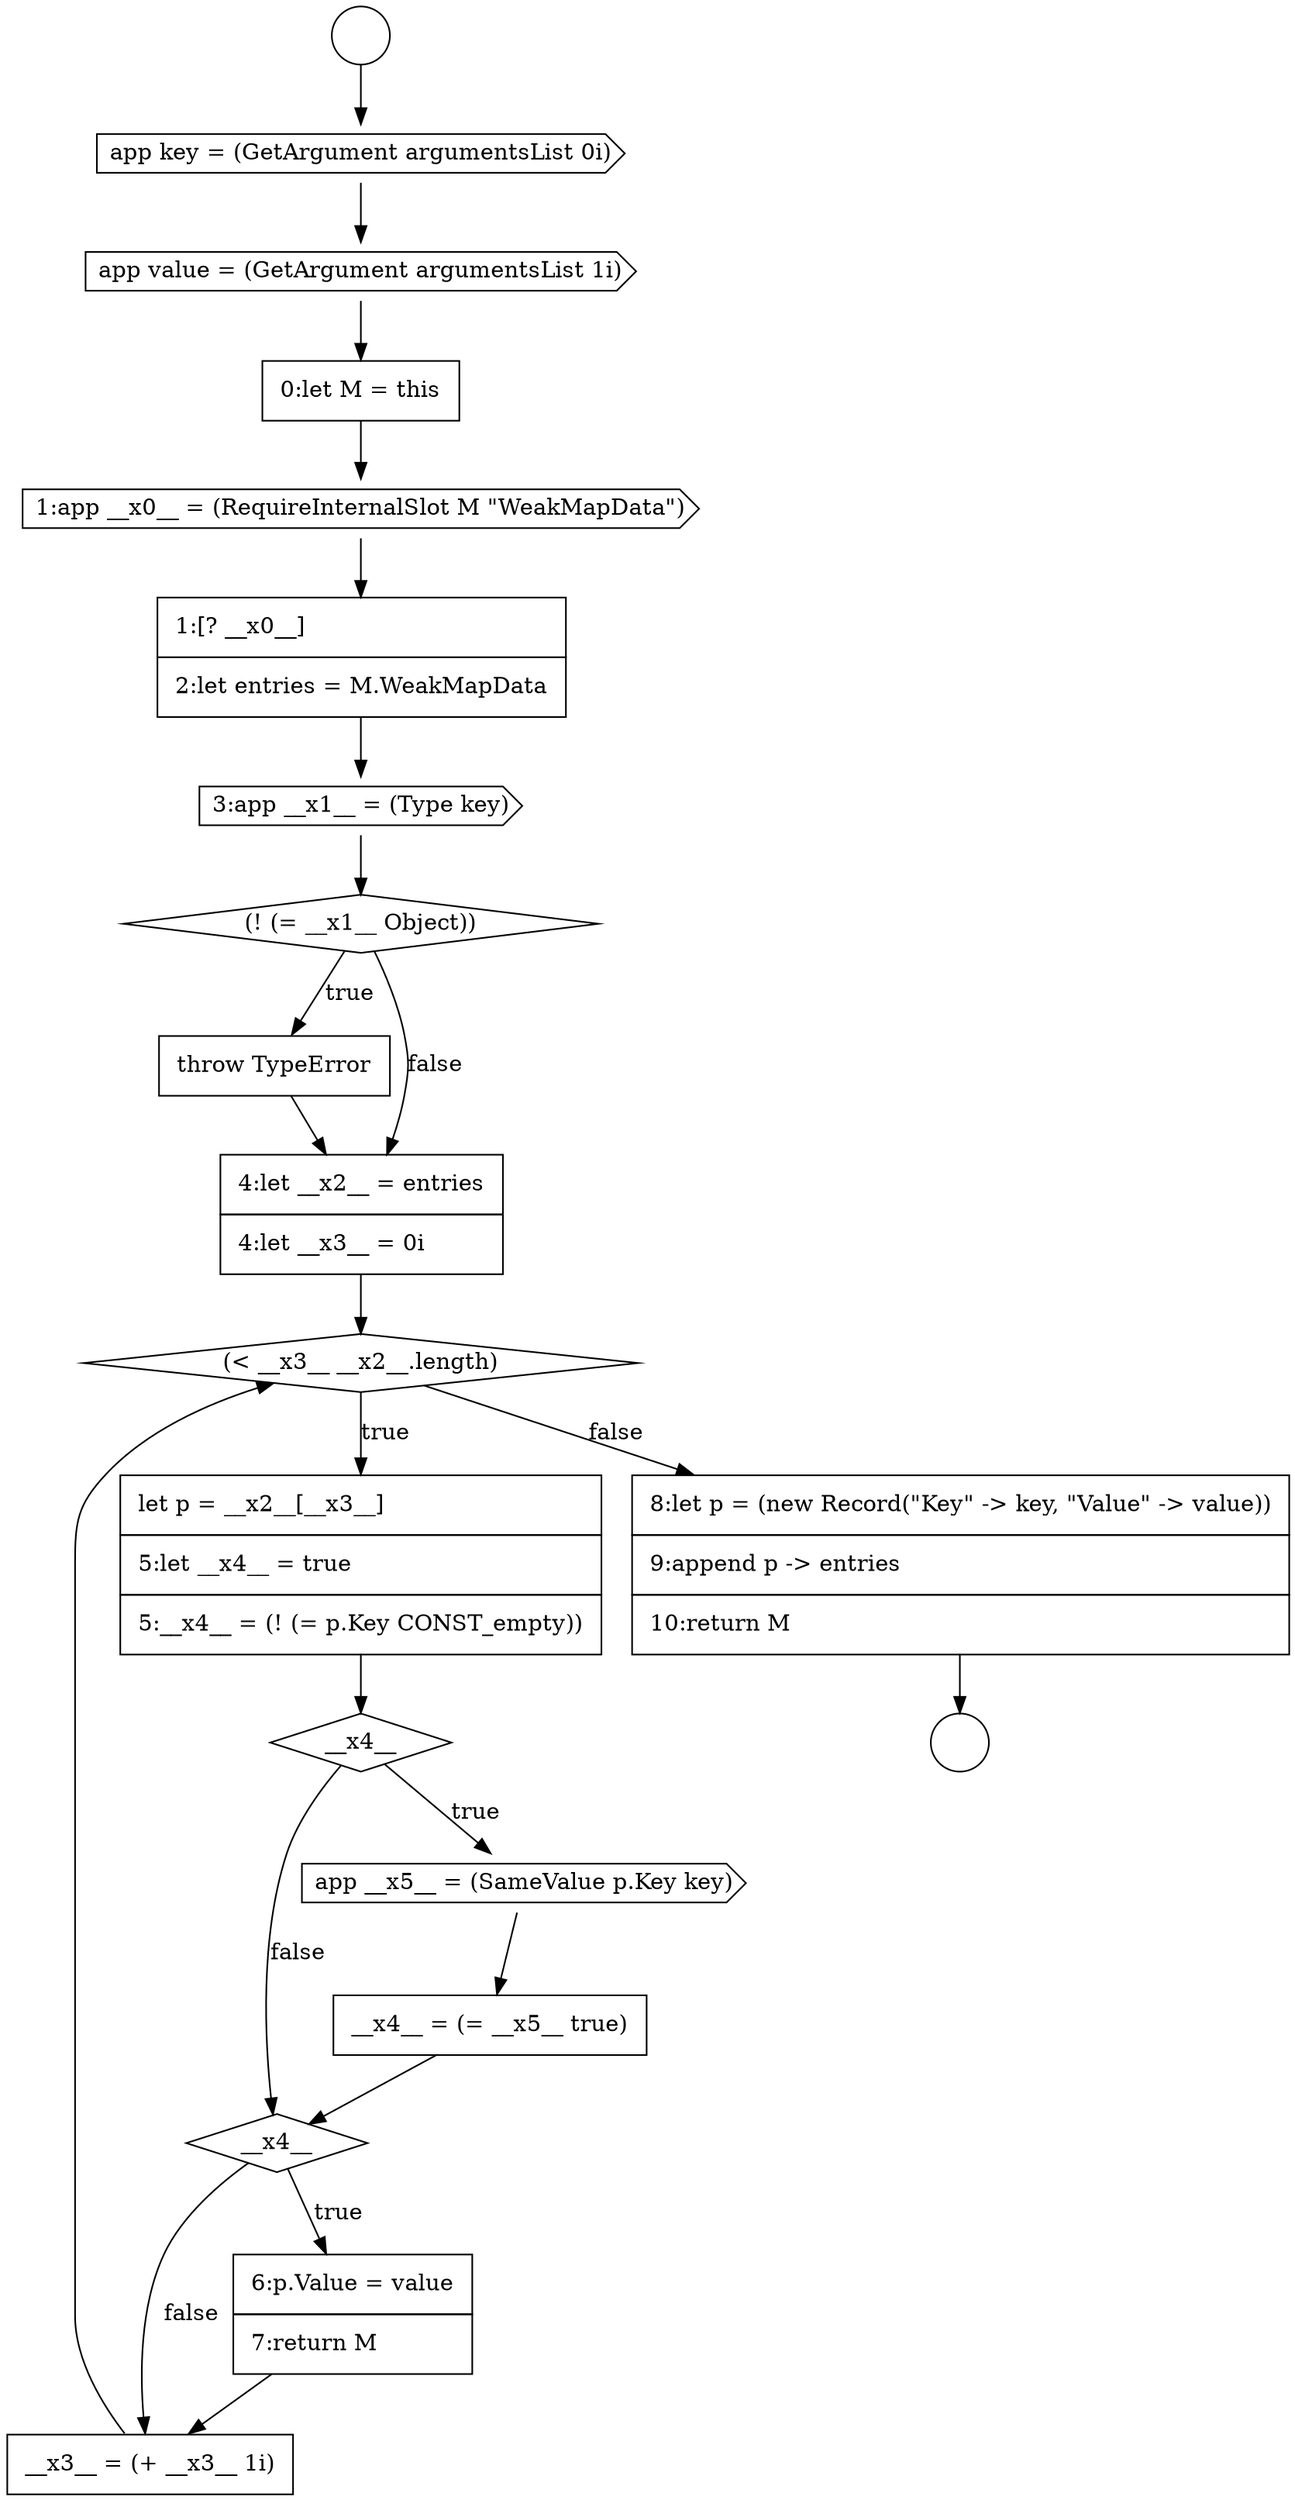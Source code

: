 digraph {
  node17358 [shape=circle label=" " color="black" fillcolor="white" style=filled]
  node17357 [shape=circle label=" " color="black" fillcolor="white" style=filled]
  node17360 [shape=cds, label=<<font color="black">app value = (GetArgument argumentsList 1i)</font>> color="black" fillcolor="white" style=filled]
  node17373 [shape=diamond, label=<<font color="black">__x4__</font>> color="black" fillcolor="white" style=filled]
  node17364 [shape=cds, label=<<font color="black">3:app __x1__ = (Type key)</font>> color="black" fillcolor="white" style=filled]
  node17359 [shape=cds, label=<<font color="black">app key = (GetArgument argumentsList 0i)</font>> color="black" fillcolor="white" style=filled]
  node17362 [shape=cds, label=<<font color="black">1:app __x0__ = (RequireInternalSlot M &quot;WeakMapData&quot;)</font>> color="black" fillcolor="white" style=filled]
  node17375 [shape=none, margin=0, label=<<font color="black">
    <table border="0" cellborder="1" cellspacing="0" cellpadding="10">
      <tr><td align="left">__x3__ = (+ __x3__ 1i)</td></tr>
    </table>
  </font>> color="black" fillcolor="white" style=filled]
  node17366 [shape=none, margin=0, label=<<font color="black">
    <table border="0" cellborder="1" cellspacing="0" cellpadding="10">
      <tr><td align="left">throw TypeError</td></tr>
    </table>
  </font>> color="black" fillcolor="white" style=filled]
  node17371 [shape=cds, label=<<font color="black">app __x5__ = (SameValue p.Key key)</font>> color="black" fillcolor="white" style=filled]
  node17374 [shape=none, margin=0, label=<<font color="black">
    <table border="0" cellborder="1" cellspacing="0" cellpadding="10">
      <tr><td align="left">6:p.Value = value</td></tr>
      <tr><td align="left">7:return M</td></tr>
    </table>
  </font>> color="black" fillcolor="white" style=filled]
  node17363 [shape=none, margin=0, label=<<font color="black">
    <table border="0" cellborder="1" cellspacing="0" cellpadding="10">
      <tr><td align="left">1:[? __x0__]</td></tr>
      <tr><td align="left">2:let entries = M.WeakMapData</td></tr>
    </table>
  </font>> color="black" fillcolor="white" style=filled]
  node17370 [shape=diamond, label=<<font color="black">__x4__</font>> color="black" fillcolor="white" style=filled]
  node17367 [shape=none, margin=0, label=<<font color="black">
    <table border="0" cellborder="1" cellspacing="0" cellpadding="10">
      <tr><td align="left">4:let __x2__ = entries</td></tr>
      <tr><td align="left">4:let __x3__ = 0i</td></tr>
    </table>
  </font>> color="black" fillcolor="white" style=filled]
  node17368 [shape=diamond, label=<<font color="black">(&lt; __x3__ __x2__.length)</font>> color="black" fillcolor="white" style=filled]
  node17369 [shape=none, margin=0, label=<<font color="black">
    <table border="0" cellborder="1" cellspacing="0" cellpadding="10">
      <tr><td align="left">let p = __x2__[__x3__]</td></tr>
      <tr><td align="left">5:let __x4__ = true</td></tr>
      <tr><td align="left">5:__x4__ = (! (= p.Key CONST_empty))</td></tr>
    </table>
  </font>> color="black" fillcolor="white" style=filled]
  node17376 [shape=none, margin=0, label=<<font color="black">
    <table border="0" cellborder="1" cellspacing="0" cellpadding="10">
      <tr><td align="left">8:let p = (new Record(&quot;Key&quot; -&gt; key, &quot;Value&quot; -&gt; value))</td></tr>
      <tr><td align="left">9:append p -&gt; entries</td></tr>
      <tr><td align="left">10:return M</td></tr>
    </table>
  </font>> color="black" fillcolor="white" style=filled]
  node17361 [shape=none, margin=0, label=<<font color="black">
    <table border="0" cellborder="1" cellspacing="0" cellpadding="10">
      <tr><td align="left">0:let M = this</td></tr>
    </table>
  </font>> color="black" fillcolor="white" style=filled]
  node17372 [shape=none, margin=0, label=<<font color="black">
    <table border="0" cellborder="1" cellspacing="0" cellpadding="10">
      <tr><td align="left">__x4__ = (= __x5__ true)</td></tr>
    </table>
  </font>> color="black" fillcolor="white" style=filled]
  node17365 [shape=diamond, label=<<font color="black">(! (= __x1__ Object))</font>> color="black" fillcolor="white" style=filled]
  node17361 -> node17362 [ color="black"]
  node17363 -> node17364 [ color="black"]
  node17375 -> node17368 [ color="black"]
  node17371 -> node17372 [ color="black"]
  node17369 -> node17370 [ color="black"]
  node17370 -> node17371 [label=<<font color="black">true</font>> color="black"]
  node17370 -> node17373 [label=<<font color="black">false</font>> color="black"]
  node17367 -> node17368 [ color="black"]
  node17368 -> node17369 [label=<<font color="black">true</font>> color="black"]
  node17368 -> node17376 [label=<<font color="black">false</font>> color="black"]
  node17373 -> node17374 [label=<<font color="black">true</font>> color="black"]
  node17373 -> node17375 [label=<<font color="black">false</font>> color="black"]
  node17372 -> node17373 [ color="black"]
  node17362 -> node17363 [ color="black"]
  node17357 -> node17359 [ color="black"]
  node17376 -> node17358 [ color="black"]
  node17364 -> node17365 [ color="black"]
  node17366 -> node17367 [ color="black"]
  node17374 -> node17375 [ color="black"]
  node17359 -> node17360 [ color="black"]
  node17365 -> node17366 [label=<<font color="black">true</font>> color="black"]
  node17365 -> node17367 [label=<<font color="black">false</font>> color="black"]
  node17360 -> node17361 [ color="black"]
}
